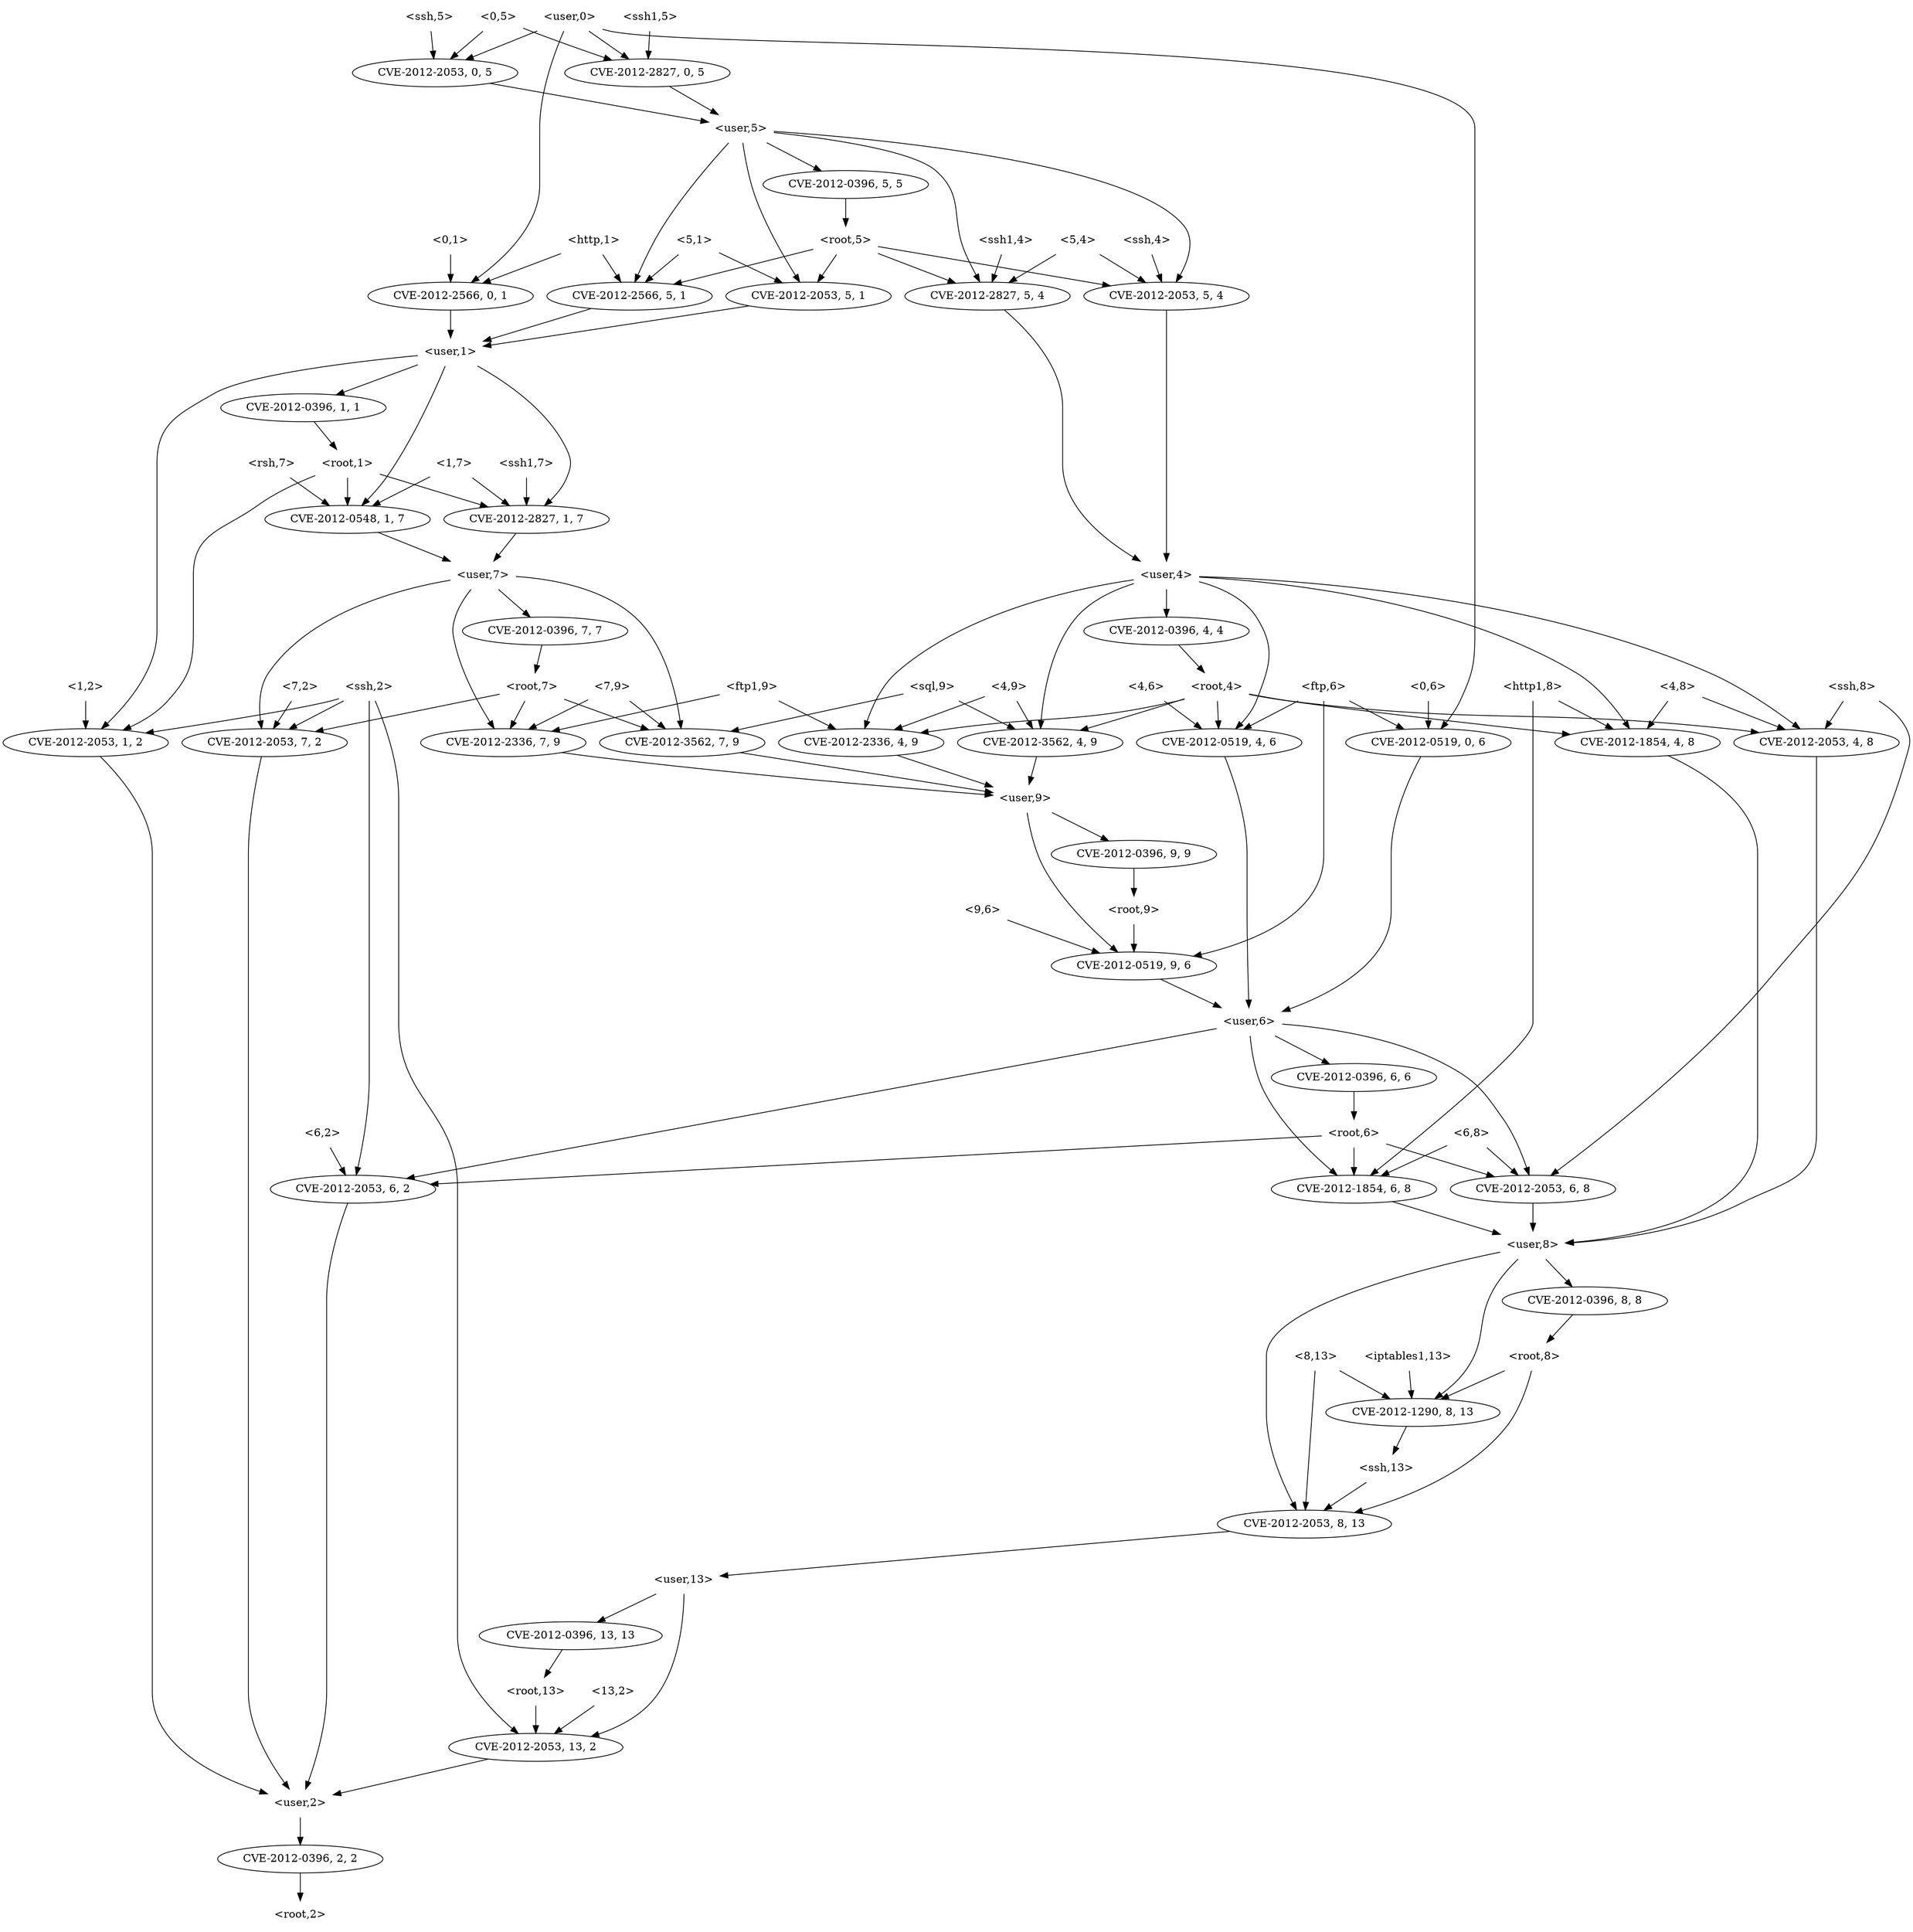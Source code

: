 strict digraph {
	graph [bb="0,0,2092.8,2484"];
	node [label="\N"];
	"<v_ftp1,4,9>"	 [height=0.5,
		label=<CVE-2012-2336, 4, 9>,
		pos="1138,1530",
		width=2.4499];
	"<user,9>"	 [height=0.5,
		pos="988,1458",
		shape=plaintext,
		width=0.91667];
	"<v_ftp1,4,9>" -> "<user,9>"	 [pos="e,1021,1474.4 1104.3,1513.3 1082.5,1503.1 1053.8,1489.7 1030.4,1478.8"];
	"<v_root,9,9>"	 [height=0.5,
		label=<CVE-2012-0396, 9, 9>,
		pos="1150,1386",
		width=2.4499];
	"<user,9>" -> "<v_root,9,9>"	 [pos="e,1114.1,1402.5 1021.2,1442.7 1045.2,1432.3 1078.1,1418.1 1104.6,1406.6"];
	"<v_ftp,9,6>"	 [height=0.5,
		label=<CVE-2012-0519, 9, 6>,
		pos="1166,1242",
		width=2.4499];
	"<user,9>" -> "<v_ftp,9,6>"	 [pos="e,1116,1256.9 990.56,1439.7 996.17,1407.6 1012.3,1338 1052,1296 1066.8,1280.3 1087.2,1268.8 1106.6,1260.7"];
	"<sql,9>"	 [height=0.5,
		pos="842,1602",
		shape=plaintext,
		width=0.8125];
	"<v_sql,4,9>"	 [height=0.5,
		label=<CVE-2012-3562, 4, 9>,
		pos="943,1530",
		width=2.4499];
	"<sql,9>" -> "<v_sql,4,9>"	 [pos="e,919.24,1547.5 866.71,1583.9 879.96,1574.7 896.45,1563.3 910.7,1553.4"];
	"<v_sql,7,9>"	 [height=0.5,
		label=<CVE-2012-3562, 7, 9>,
		pos="553,1530",
		width=2.4499];
	"<sql,9>" -> "<v_sql,7,9>"	 [pos="e,607.42,1544.2 812.7,1593.9 767.16,1582.9 678.31,1561.4 617.33,1546.6"];
	"<v_sql,4,9>" -> "<user,9>"	 [pos="e,976.89,1476.3 953.89,1512.1 959.12,1503.9 965.5,1494 971.32,1484.9"];
	"<v_sql,7,9>" -> "<user,9>"	 [pos="e,954.97,1464 617.55,1517.7 628.7,1515.7 640.18,1513.8 651,1512 756.44,1494.6 880.68,1475.4 944.83,1465.6"];
	"<root,1>"	 [height=0.5,
		pos="337,1890",
		shape=plaintext,
		width=0.89583];
	"<v_ssh,1,2>"	 [height=0.5,
		label=<CVE-2012-2053, 1, 2>,
		pos="88,1530",
		width=2.4499];
	"<root,1>" -> "<v_ssh,1,2>"	 [pos="e,124.27,1546.5 332.16,1872 317.17,1822 267.17,1673.3 179,1584 166.01,1570.8 149.08,1559.8 133.35,1551.3"];
	"<v_ssh1,1,7>"	 [height=0.5,
		label=<CVE-2012-2827, 1, 7>,
		pos="453,1818",
		width=2.4499];
	"<root,1>" -> "<v_ssh1,1,7>"	 [pos="e,426.11,1835.2 365.38,1871.9 381,1862.5 400.53,1850.7 417.2,1840.6"];
	"<v_rsh,1,7>"	 [height=0.5,
		label=<CVE-2012-0548, 1, 7>,
		pos="204,1818",
		width=2.4499];
	"<root,1>" -> "<v_rsh,1,7>"	 [pos="e,234.38,1835 304.46,1871.9 286.01,1862.2 262.78,1849.9 243.31,1839.7"];
	"<user,2>"	 [height=0.5,
		pos="319,162",
		shape=plaintext,
		width=0.91667];
	"<v_ssh,1,2>" -> "<user,2>"	 [pos="e,285.8,176.21 104.54,1512.3 127.44,1487.3 166,1437.6 166,1387 166,1387 166,1387 166,305 166,244.44 231.2,202.43 276.47,180.57"];
	"<user,7>"	 [height=0.5,
		pos="454,1746",
		shape=plaintext,
		width=0.91667];
	"<v_ssh1,1,7>" -> "<user,7>"	 [pos="e,453.76,1764.1 453.25,1799.7 453.36,1792 453.49,1782.7 453.61,1774.1"];
	"<v_rsh,1,7>" -> "<user,7>"	 [pos="e,420.76,1756.3 253.69,1803.1 299.66,1790.2 367.31,1771.3 411.01,1759"];
	"<root,9>"	 [height=0.5,
		pos="1166,1314",
		shape=plaintext,
		width=0.89583];
	"<v_root,9,9>" -> "<root,9>"	 [pos="e,1162.1,1332.1 1154,1367.7 1155.7,1360 1157.8,1350.7 1159.8,1342.1"];
	"<user,6>"	 [height=0.5,
		pos="1391,1170",
		shape=plaintext,
		width=0.91667];
	"<v_ftp,9,6>" -> "<user,6>"	 [pos="e,1357.8,1181.3 1212.3,1226.6 1252.1,1214.2 1309.1,1196.5 1347.9,1184.4"];
	"<8,13>"	 [height=0.5,
		pos="1426,738",
		shape=plaintext,
		width=0.78472];
	"<v_ssh,8,13>"	 [height=0.5,
		label=<CVE-2012-2053, 8, 13>,
		pos="1472,522",
		width=2.5686];
	"<8,13>" -> "<v_ssh,8,13>"	 [pos="e,1468.3,540.23 1429.7,719.85 1437.7,682.75 1456.6,594.81 1466.2,550.1"];
	"<v_iptables1,8,13>"	 [height=0.5,
		label=<CVE-2012-1290, 8, 13>,
		pos="1593,666",
		width=2.5686];
	"<8,13>" -> "<v_iptables1,8,13>"	 [pos="e,1553.8,682.45 1454.6,723.7 1457.4,722.43 1460.3,721.18 1463,720 1489.8,708.41 1519.9,696.08 1544.4,686.23"];
	"<user,13>"	 [height=0.5,
		pos="763,450",
		shape=plaintext,
		width=1.0069];
	"<v_ssh,8,13>" -> "<user,13>"	 [pos="e,799.48,454.6 1391.7,513.07 1242.8,498.37 928.39,467.33 809.69,455.61"];
	"<ssh,13>"	 [height=0.5,
		pos="1564,594",
		shape=plaintext,
		width=0.94444];
	"<v_iptables1,8,13>" -> "<ssh,13>"	 [pos="e,1571.1,612.1 1585.8,647.7 1582.6,639.81 1578.6,630.3 1575,621.55"];
	"<ssh,8>"	 [height=0.5,
		pos="1638,1602",
		shape=plaintext,
		width=0.84028];
	"<v_ssh,6,8>"	 [height=0.5,
		label=<CVE-2012-2053, 6, 8>,
		pos="1507,954",
		width=2.4499];
	"<ssh,8>" -> "<v_ssh,6,8>"	 [pos="e,1525.6,971.86 1646.9,1583.6 1659.5,1557.3 1681,1505.6 1681,1459 1681,1459 1681,1459 1681,1169 1681,1122.7 1581.9,1024.4 1533.2\
,978.94"];
	"<v_ssh,4,8>"	 [height=0.5,
		label=<CVE-2012-2053, 4, 8>,
		pos="1797,1530",
		width=2.4499];
	"<ssh,8>" -> "<v_ssh,4,8>"	 [pos="e,1761.6,1546.6 1668.3,1587.7 1692.1,1577.2 1725.5,1562.5 1752.4,1550.7"];
	"<user,8>"	 [height=0.5,
		pos="1702,882",
		shape=plaintext,
		width=0.91667];
	"<v_ssh,6,8>" -> "<user,8>"	 [pos="e,1669,894.86 1548.8,937.98 1581.4,926.3 1626.4,910.14 1659.2,898.37"];
	"<v_ssh,4,8>" -> "<user,8>"	 [pos="e,1735.4,889.14 1824.3,1512.8 1859.4,1489.8 1916,1443.8 1916,1387 1916,1387 1916,1387 1916,1025 1916,943.91 1808,906.37 1745.4,891.42"];
	"<root,9>" -> "<v_ftp,9,6>"	 [pos="e,1166,1260.1 1166,1295.7 1166,1288 1166,1278.7 1166,1270.1"];
	"<user,1>"	 [height=0.5,
		pos="453,2034",
		shape=plaintext,
		width=0.91667];
	"<user,1>" -> "<v_ssh,1,2>"	 [pos="e,88,1548 419.72,2029.6 372.41,2023.9 283.72,2009.9 214,1980 150.99,1953 88,1959.6 88,1891 88,1891 88,1891 88,1673 88,1633 88,1586.7\
 88,1558.1"];
	"<v_root,1,1>"	 [height=0.5,
		label=<CVE-2012-0396, 1, 1>,
		pos="337,1962",
		width=2.4499];
	"<user,1>" -> "<v_root,1,1>"	 [pos="e,363.89,1979.2 424.62,2015.9 409,2006.5 389.47,1994.7 372.8,1984.6"];
	"<user,1>" -> "<v_ssh1,1,7>"	 [pos="e,453,1836.2 453,2015.8 453,1978.8 453,1891.2 453,1846.4"];
	"<user,1>" -> "<v_rsh,1,7>"	 [pos="e,202.42,1836.1 419.95,2029 366.61,2021.9 264.98,2005.3 240,1980 204.7,1944.3 200.87,1881.9 201.96,1846.2"];
	"<v_root,1,1>" -> "<root,1>"	 [pos="e,337,1908.1 337,1943.7 337,1936 337,1926.7 337,1918.1"];
	"<4,6>"	 [height=0.5,
		pos="1253,1602",
		shape=plaintext,
		width=0.75];
	"<v_ftp,4,6>"	 [height=0.5,
		label=<CVE-2012-0519, 4, 6>,
		pos="1333,1530",
		width=2.4499];
	"<4,6>" -> "<v_ftp,4,6>"	 [pos="e,1314,1547.6 1272.8,1583.7 1282.9,1574.8 1295.4,1563.9 1306.3,1554.3"];
	"<v_ftp,4,6>" -> "<user,6>"	 [pos="e,1383.1,1188.1 1336.8,1511.6 1342.4,1484.9 1352,1432.3 1352,1387 1352,1387 1352,1387 1352,1313 1352,1271.6 1367.6,1225.7 1379.1\
,1197.6"];
	"<0,6>"	 [height=0.5,
		pos="1524,1602",
		shape=plaintext,
		width=0.75];
	"<v_ftp,0,6>"	 [height=0.5,
		label=<CVE-2012-0519, 0, 6>,
		pos="1565,1530",
		width=2.4499];
	"<0,6>" -> "<v_ftp,0,6>"	 [pos="e,1555,1548.1 1534.1,1583.7 1538.9,1575.6 1544.6,1565.9 1549.8,1557"];
	"<v_ftp,0,6>" -> "<user,6>"	 [pos="e,1424,1187.3 1557.1,1511.9 1545.7,1485.7 1526,1433.5 1526,1387 1526,1387 1526,1387 1526,1313 1526,1258.1 1472.4,1216 1432.8,1192.4"];
	"<ssh1,7>"	 [height=0.5,
		pos="515,1890",
		shape=plaintext,
		width=0.94444];
	"<ssh1,7>" -> "<v_ssh1,1,7>"	 [pos="e,468.15,1836.1 499.67,1871.7 492.24,1863.3 483.18,1853.1 475.02,1843.9"];
	"<9,6>"	 [height=0.5,
		pos="1088,1314",
		shape=plaintext,
		width=0.75];
	"<9,6>" -> "<v_ftp,9,6>"	 [pos="e,1147.5,1259.6 1107.3,1295.7 1117.2,1286.8 1129.3,1275.9 1140,1266.3"];
	"<v_ssh,6,2>"	 [height=0.5,
		label=<CVE-2012-2053, 6, 2>,
		pos="397,954",
		width=2.4499];
	"<v_ssh,6,2>" -> "<user,2>"	 [pos="e,326.89,180.07 389.11,935.93 377.71,909.67 358,857.53 358,811 358,811 358,811 358,305 358,263.56 342.36,217.67 330.89,189.58"];
	"<v_root,2,2>"	 [height=0.5,
		label=<CVE-2012-0396, 2, 2>,
		pos="319,90",
		width=2.4499];
	"<user,2>" -> "<v_root,2,2>"	 [pos="e,319,108.1 319,143.7 319,135.98 319,126.71 319,118.11"];
	"<v_ssh,5,1>"	 [height=0.5,
		label=<CVE-2012-2053, 5, 1>,
		pos="1036,2106",
		width=2.4499];
	"<v_ssh,5,1>" -> "<user,1>"	 [pos="e,486.02,2037.9 972.57,2093.4 961.08,2091.5 949.2,2089.6 938,2088 775.37,2065 580.84,2046.4 496.05,2038.8"];
	"<5,4>"	 [height=0.5,
		pos="1386,2178",
		shape=plaintext,
		width=0.75];
	"<v_ssh1,5,4>"	 [height=0.5,
		label=<CVE-2012-2827, 5, 4>,
		pos="1444,2106",
		width=2.4499];
	"<5,4>" -> "<v_ssh1,5,4>"	 [pos="e,1429.8,2124.1 1400.3,2159.7 1407.3,2151.3 1415.8,2141.1 1423.4,2131.9"];
	"<v_ssh,5,4>"	 [height=0.5,
		label=<CVE-2012-2053, 5, 4>,
		pos="1249,2106",
		width=2.4499];
	"<5,4>" -> "<v_ssh,5,4>"	 [pos="e,1280.3,2123 1358.9,2163.2 1339.1,2153 1311.7,2139.1 1289.3,2127.6"];
	"<user,4>"	 [height=0.5,
		pos="1414,1746",
		shape=plaintext,
		width=0.91667];
	"<v_ssh1,5,4>" -> "<user,4>"	 [pos="e,1416.4,1764 1440.4,2087.6 1435.1,2060.9 1426,2008.2 1426,1963 1426,1963 1426,1963 1426,1889 1426,1848.9 1421.2,1802.5 1417.6,1774"];
	"<v_ssh,5,4>" -> "<user,4>"	 [pos="e,1392.4,1764.2 1263.8,2088 1284.4,2062.6 1319,2012.5 1319,1963 1319,1963 1319,1963 1319,1889 1319,1841 1356.9,1797 1384.9,1771"];
	"<root,2>"	 [height=0.5,
		pos="319,18",
		shape=plaintext,
		width=0.89583];
	"<v_root,13,13>"	 [height=0.5,
		label=<CVE-2012-0396, 13, 13>,
		pos="638,378",
		width=2.7013];
	"<root,13>"	 [height=0.5,
		pos="638,306",
		shape=plaintext,
		width=1];
	"<v_root,13,13>" -> "<root,13>"	 [pos="e,638,324.1 638,359.7 638,351.98 638,342.71 638,334.11"];
	"<v_ssh,13,2>"	 [height=0.5,
		label=<CVE-2012-2053, 13, 2>,
		pos="638,234",
		width=2.5686];
	"<root,13>" -> "<v_ssh,13,2>"	 [pos="e,638,252.1 638,287.7 638,279.98 638,270.71 638,262.11"];
	"<user,8>" -> "<v_ssh,8,13>"	 [pos="e,1545,533.15 1705.8,863.61 1711.4,836.94 1721,784.27 1721,739 1721,739 1721,739 1721,665 1721,586.93 1627.5,551.22 1555.1,535.27"];
	"<v_root,8,8>"	 [height=0.5,
		label=<CVE-2012-0396, 8, 8>,
		pos="1536,810",
		width=2.4499];
	"<user,8>" -> "<v_root,8,8>"	 [pos="e,1572.6,826.43 1668.8,867 1643.9,856.51 1609.6,842.02 1582,830.41"];
	"<user,8>" -> "<v_iptables1,8,13>"	 [pos="e,1623.1,683.26 1701.5,863.53 1699.9,832.25 1693,765.7 1663,720 1655,707.79 1643.2,697.3 1631.5,688.95"];
	"<root,8>"	 [height=0.5,
		pos="1505,738",
		shape=plaintext,
		width=0.89583];
	"<v_root,8,8>" -> "<root,8>"	 [pos="e,1512.7,756.28 1528.5,792.05 1525,784.09 1520.7,774.41 1516.7,765.51"];
	"<6,2>"	 [height=0.5,
		pos="344,1026",
		shape=plaintext,
		width=0.75];
	"<6,2>" -> "<v_ssh,6,2>"	 [pos="e,384.05,972.1 357.1,1007.7 363.39,999.39 371.05,989.28 377.96,980.14"];
	"<user,13>" -> "<v_ssh,13,2>"	 [pos="e,657.36,251.97 761.83,431.79 760.01,413.24 755.42,383.26 744,360 724.42,320.13 689.3,282.41 664.88,259.03"];
	"<user,13>" -> "<v_root,13,13>"	 [pos="e,666.97,395.23 732.42,431.88 715.43,422.36 694.15,410.44 676.09,400.33"];
	"<user,0>"	 [height=0.5,
		pos="1540,2466",
		shape=plaintext,
		width=0.91667];
	"<user,0>" -> "<v_ftp,0,6>"	 [pos="e,1567.8,1548 1547.9,2447.9 1559.3,2421.7 1579,2369.5 1579,2323 1579,2323 1579,2323 1579,1673 1579,1632.8 1573.4,1586.5 1569.3,1558"];
	"<v_ssh,0,5>"	 [height=0.5,
		label=<CVE-2012-2053, 0, 5>,
		pos="1460,2394",
		width=2.4499];
	"<user,0>" -> "<v_ssh,0,5>"	 [pos="e,1479,2411.6 1520.2,2447.7 1510.1,2438.8 1497.6,2427.9 1486.7,2418.3"];
	"<v_http,0,1>"	 [height=0.5,
		label=<CVE-2012-2566, 0, 1>,
		pos="646,2106",
		width=2.4499];
	"<user,0>" -> "<v_http,0,1>"	 [pos="e,646,2124 1506.9,2451 1503.6,2449.9 1500.3,2448.9 1497,2448 1312.3,2398.6 646,2514.1 646,2323 646,2323 646,2323 646,2249 646,2209\
 646,2162.7 646,2134.1"];
	"<v_ssh1,0,5>"	 [height=0.5,
		label=<CVE-2012-2827, 0, 5>,
		pos="1695,2394",
		width=2.4499];
	"<user,0>" -> "<v_ssh1,0,5>"	 [pos="e,1660.5,2410.6 1573.3,2450 1596,2439.7 1626.5,2425.9 1651.3,2414.7"];
	"<user,5>"	 [height=0.5,
		pos="1251,2322",
		shape=plaintext,
		width=0.91667];
	"<v_ssh,0,5>" -> "<user,5>"	 [pos="e,1284.1,2334.1 1416.2,2378.3 1380.2,2366.3 1329.5,2349.3 1293.8,2337.3"];
	"<v_http,0,1>" -> "<user,1>"	 [pos="e,486.01,2047 604.6,2090 572.48,2078.3 528.11,2062.2 495.67,2050.5"];
	"<v_ssh1,0,5>" -> "<user,5>"	 [pos="e,1284.1,2328.2 1627.6,2382.4 1535,2367.8 1371.4,2342 1294,2329.8"];
	"<v_http,5,1>"	 [height=0.5,
		label=<CVE-2012-2566, 5, 1>,
		pos="841,2106",
		width=2.4499];
	"<v_http,5,1>" -> "<user,1>"	 [pos="e,486.18,2041 777.36,2093.5 698.02,2079.2 564.53,2055.1 496.18,2042.8"];
	"<v_http1,4,8>"	 [height=0.5,
		label=<CVE-2012-1854, 4, 8>,
		pos="1992,1530",
		width=2.4499];
	"<v_http1,4,8>" -> "<user,8>"	 [pos="e,1735.3,884.17 1992,1512 1992,1485.3 1992,1432.1 1992,1387 1992,1387 1992,1387 1992,1025 1992,916.63 1826.6,890.95 1745.6,884.88"];
	"<v_ssh,13,2>" -> "<user,2>"	 [pos="e,352.12,170.27 579.12,220.08 516.24,206.28 418.11,184.75 362.08,172.45"];
	"<0,1>"	 [height=0.5,
		pos="701,2178",
		shape=plaintext,
		width=0.75];
	"<0,1>" -> "<v_http,0,1>"	 [pos="e,659.44,2124.1 687.4,2159.7 680.88,2151.4 672.93,2141.3 665.75,2132.1"];
	"<http,1>"	 [height=0.5,
		pos="797,2178",
		shape=plaintext,
		width=0.89583];
	"<http,1>" -> "<v_http,0,1>"	 [pos="e,679.91,2122.7 764.61,2162 742.57,2151.8 713.18,2138.1 689.16,2127"];
	"<http,1>" -> "<v_http,5,1>"	 [pos="e,830.25,2124.1 807.88,2159.7 812.99,2151.6 819.2,2141.7 824.84,2132.7"];
	"<v_ftp1,7,9>"	 [height=0.5,
		label=<CVE-2012-2336, 7, 9>,
		pos="748,1530",
		width=2.4499];
	"<v_ftp1,7,9>" -> "<user,9>"	 [pos="e,954.83,1468.7 796.28,1514.9 839.87,1502.2 903.41,1483.7 945.22,1471.5"];
	"<user,5>" -> "<v_ssh,5,1>"	 [pos="e,1030.1,2124.3 1217.7,2317.6 1163.6,2311.3 1060.1,2295.9 1038,2268 1007.8,2229.9 1017.7,2169.2 1027.2,2134.2"];
	"<user,5>" -> "<v_ssh1,5,4>"	 [pos="e,1443.2,2124.1 1284.1,2305.7 1323.2,2286 1387.2,2247.9 1422,2196 1434.4,2177.6 1439.8,2152.8 1442.2,2134.1"];
	"<user,5>" -> "<v_ssh,5,4>"	 [pos="e,1249.2,2124.2 1250.8,2303.8 1250.5,2266.8 1249.7,2179.2 1249.3,2134.4"];
	"<user,5>" -> "<v_http,5,1>"	 [pos="e,848.24,2124.1 1217.9,2318.6 1148.6,2311.8 987.08,2286.6 895,2196 876.6,2177.9 861.92,2152.3 852.54,2133.2"];
	"<v_root,5,5>"	 [height=0.5,
		label=<CVE-2012-0396, 5, 5>,
		pos="1135,2250",
		width=2.4499];
	"<user,5>" -> "<v_root,5,5>"	 [pos="e,1161.9,2267.2 1222.6,2303.9 1207,2294.5 1187.5,2282.7 1170.8,2272.6"];
	"<13,2>"	 [height=0.5,
		pos="820,306",
		shape=plaintext,
		width=0.78472];
	"<13,2>" -> "<v_ssh,13,2>"	 [pos="e,678.5,250.29 791.34,293.61 786.55,291.73 781.64,289.8 777,288 747.52,276.55 714.43,263.93 687.94,253.87"];
	"<v_http1,6,8>"	 [height=0.5,
		label=<CVE-2012-1854, 6, 8>,
		pos="1702,954",
		width=2.4499];
	"<v_http1,6,8>" -> "<user,8>"	 [pos="e,1702,900.1 1702,935.7 1702,927.98 1702,918.71 1702,910.11"];
	"<v_ssh,7,2>"	 [height=0.5,
		label=<CVE-2012-2053, 7, 2>,
		pos="283,1530",
		width=2.4499];
	"<user,7>" -> "<v_ssh,7,2>"	 [pos="e,296.19,1548 420.72,1733.9 399.84,1725.4 373.78,1711.7 357,1692 324.04,1653.2 341.93,1629.4 319,1584 314.24,1574.6 308.05,1564.8\
 302.16,1556.3"];
	"<user,7>" -> "<v_ftp1,7,9>"	 [pos="e,736.98,1548 487.17,1732.5 533.9,1713.6 619.86,1674.2 678,1620 698.6,1600.8 718.07,1575.2 731.23,1556.4"];
	"<user,7>" -> "<v_sql,7,9>"	 [pos="e,558,1548 487.17,1736.4 509.44,1728.7 537.15,1715 551,1692 575.83,1650.7 568.14,1592 560.45,1558.1"];
	"<v_root,7,7>"	 [height=0.5,
		label=<CVE-2012-0396, 7, 7>,
		pos="454,1674",
		width=2.4499];
	"<user,7>" -> "<v_root,7,7>"	 [pos="e,454,1692.1 454,1727.7 454,1720 454,1710.7 454,1702.1"];
	"<1,7>"	 [height=0.5,
		pos="259,1890",
		shape=plaintext,
		width=0.75];
	"<1,7>" -> "<v_ssh1,1,7>"	 [pos="e,405.81,1833.2 286.37,1875.7 289.26,1874.4 292.18,1873.1 295,1872 328.06,1858.7 365.89,1845.9 396.23,1836.3"];
	"<1,7>" -> "<v_rsh,1,7>"	 [pos="e,217.44,1836.1 245.4,1871.7 238.88,1863.4 230.93,1853.3 223.75,1844.1"];
	"<ssh1,5>"	 [height=0.5,
		pos="1697,2466",
		shape=plaintext,
		width=0.94444];
	"<ssh1,5>" -> "<v_ssh1,0,5>"	 [pos="e,1695.5,2412.1 1696.5,2447.7 1696.3,2440 1696,2430.7 1695.8,2422.1"];
	"<root,8>" -> "<v_ssh,8,13>"	 [pos="e,1473.2,540.04 1499.8,719.95 1496.9,709.63 1493.3,696.15 1491,684 1482.2,637.5 1476.7,582.61 1474.1,550.43"];
	"<root,8>" -> "<v_iptables1,8,13>"	 [pos="e,1572.1,683.62 1526.8,719.7 1538,710.75 1551.9,699.71 1564,690.05"];
	"<user,6>" -> "<v_ssh,6,8>"	 [pos="e,1489.7,971.89 1392.4,1151.9 1394.4,1133.4 1399.2,1103.5 1410,1080 1428,1041 1460.2,1003 1482.5,979.35"];
	"<user,6>" -> "<v_ssh,6,2>"	 [pos="e,455.44,967.58 1357.9,1161.9 1216.5,1131.4 660.6,1011.8 465.3,969.7"];
	"<v_root,6,6>"	 [height=0.5,
		label=<CVE-2012-0396, 6, 6>,
		pos="1507,1098",
		width=2.4499];
	"<user,6>" -> "<v_root,6,6>"	 [pos="e,1480.1,1115.2 1419.4,1151.9 1435,1142.5 1454.5,1130.7 1471.2,1120.6"];
	"<user,6>" -> "<v_http1,6,8>"	 [pos="e,1698.2,972.32 1424.2,1166.6 1468.1,1162.2 1546.6,1149.9 1604,1116 1641.7,1093.8 1648.4,1081.4 1671,1044 1682.6,1024.7 1690.7,1000.4\
 1695.7,982.07"];
	"<root,4>"	 [height=0.5,
		pos="1369,1602",
		shape=plaintext,
		width=0.89583];
	"<root,4>" -> "<v_http1,4,8>"	 [pos="e,1929.7,1542.8 1401.4,1586.5 1404.2,1585.5 1407.2,1584.7 1410,1584 1619.8,1534.1 1679.9,1574.5 1894,1548 1902.3,1547 1911,1545.7\
 1919.6,1544.4"];
	"<root,4>" -> "<v_ssh,4,8>"	 [pos="e,1724.6,1540.4 1401.4,1586.7 1404.3,1585.7 1407.2,1584.8 1410,1584 1424.5,1580.1 1605.4,1556.1 1714.6,1541.7"];
	"<root,4>" -> "<v_sql,4,9>"	 [pos="e,1007.3,1542.4 1336.4,1593.6 1321.9,1590.4 1304.7,1586.8 1289,1584 1179.4,1564.4 1151,1565.5 1041,1548 1033.3,1546.8 1025.3,1545.5\
 1017.3,1544.1"];
	"<root,4>" -> "<v_ftp,4,6>"	 [pos="e,1341.8,1548.1 1360.1,1583.7 1356,1575.7 1351.1,1566.1 1346.5,1557.3"];
	"<root,4>" -> "<v_ftp1,4,9>"	 [pos="e,1185.3,1545.3 1336.4,1591.1 1299.7,1580 1239.6,1561.8 1195.1,1548.3"];
	"<4,9>"	 [height=0.5,
		pos="1110,1602",
		shape=plaintext,
		width=0.75];
	"<4,9>" -> "<v_sql,4,9>"	 [pos="e,981.58,1546.2 1083,1588.4 1079.6,1586.9 1076.2,1585.4 1073,1584 1046.1,1572.3 1015.7,1559.9 991.05,1550"];
	"<4,9>" -> "<v_ftp1,4,9>"	 [pos="e,1131.2,1548.1 1116.9,1583.7 1120.1,1575.8 1123.9,1566.3 1127.4,1557.5"];
	"<ssh,4>"	 [height=0.5,
		pos="1310,2178",
		shape=plaintext,
		width=0.84028];
	"<ssh,4>" -> "<v_ssh,5,4>"	 [pos="e,1263.9,2124.1 1294.9,2159.7 1287.6,2151.3 1278.7,2141.1 1270.7,2131.9"];
	"<ssh,13>" -> "<v_ssh,8,13>"	 [pos="e,1493.8,539.62 1541.3,575.7 1529.4,566.66 1514.7,555.5 1501.9,545.77"];
	"<root,7>"	 [height=0.5,
		pos="494,1602",
		shape=plaintext,
		width=0.89583];
	"<v_root,7,7>" -> "<root,7>"	 [pos="e,484.13,1620.3 463.68,1656.1 468.28,1648 473.88,1638.2 479.01,1629.2"];
	"<root,7>" -> "<v_ssh,7,2>"	 [pos="e,327.31,1545.7 461.49,1590.2 428.35,1579.2 376.36,1562 337.02,1548.9"];
	"<root,7>" -> "<v_ftp1,7,9>"	 [pos="e,697.84,1544.8 526.43,1592.1 567.05,1580.9 637.46,1561.5 688.01,1547.5"];
	"<root,7>" -> "<v_sql,7,9>"	 [pos="e,538.58,1548.1 508.58,1583.7 515.66,1575.3 524.28,1565.1 532.05,1555.9"];
	"<ssh1,4>"	 [height=0.5,
		pos="1503,2178",
		shape=plaintext,
		width=0.94444];
	"<ssh1,4>" -> "<v_ssh1,5,4>"	 [pos="e,1458.4,2124.1 1488.4,2159.7 1481.3,2151.3 1472.7,2141.1 1465,2131.9"];
	"<v_root,2,2>" -> "<root,2>"	 [pos="e,319,36.104 319,71.697 319,63.983 319,54.712 319,46.112"];
	"<6,8>"	 [height=0.5,
		pos="1635,1026",
		shape=plaintext,
		width=0.75];
	"<6,8>" -> "<v_ssh,6,8>"	 [pos="e,1536.3,971.04 1607.9,1010.2 1589.7,1000.2 1565.4,986.95 1545.3,975.93"];
	"<6,8>" -> "<v_http1,6,8>"	 [pos="e,1685.6,972.1 1651.6,1007.7 1659.7,999.22 1669.6,988.86 1678.5,979.58"];
	"<v_root,4,4>"	 [height=0.5,
		label=<CVE-2012-0396, 4, 4>,
		pos="1424,1674",
		width=2.4499];
	"<user,4>" -> "<v_root,4,4>"	 [pos="e,1421.6,1692.1 1416.5,1727.7 1417.6,1720 1418.9,1710.7 1420.1,1702.1"];
	"<user,4>" -> "<v_ftp1,4,9>"	 [pos="e,1151.4,1548 1380.6,1729.4 1360.3,1719.5 1334.1,1706 1312,1692 1267.2,1663.7 1255.9,1656 1217,1620 1195.3,1599.9 1173.2,1574.5 \
1157.9,1556"];
	"<user,4>" -> "<v_ssh,4,8>"	 [pos="e,1777,1547.7 1447,1731.8 1497.9,1710.8 1597.9,1667.5 1677,1620 1710.2,1600 1745.5,1573.1 1769.2,1554.1"];
	"<user,4>" -> "<v_sql,4,9>"	 [pos="e,947.57,1548 1380.8,1743.7 1303.6,1739.1 1109.7,1717.9 990,1620 970.42,1604 957.96,1577.6 950.82,1557.7"];
	"<user,4>" -> "<v_http1,4,8>"	 [pos="e,1974.8,1547.9 1447,1740.7 1525.2,1729.4 1726.4,1694.8 1877,1620 1911.2,1603 1945.2,1575 1967.2,1554.9"];
	"<user,4>" -> "<v_ftp,4,6>"	 [pos="e,1326.8,1548.3 1380.6,1734.1 1361.2,1725.8 1338.4,1712.4 1327,1692 1303.4,1650 1314.3,1591.7 1323.9,1558"];
	"<ssh,5>"	 [height=0.5,
		pos="1458,2466",
		shape=plaintext,
		width=0.84028];
	"<ssh,5>" -> "<v_ssh,0,5>"	 [pos="e,1459.5,2412.1 1458.5,2447.7 1458.7,2440 1459,2430.7 1459.2,2422.1"];
	"<root,5>"	 [height=0.5,
		pos="1135,2178",
		shape=plaintext,
		width=0.89583];
	"<v_root,5,5>" -> "<root,5>"	 [pos="e,1135,2196.1 1135,2231.7 1135,2224 1135,2214.7 1135,2206.1"];
	"<root,5>" -> "<v_ssh,5,1>"	 [pos="e,1059.3,2123.5 1110.8,2159.9 1097.8,2150.7 1081.6,2139.3 1067.7,2129.4"];
	"<root,5>" -> "<v_ssh1,5,4>"	 [pos="e,1387.2,2119.9 1167.5,2169.6 1217,2158.4 1312.3,2136.8 1377.1,2122.2"];
	"<root,5>" -> "<v_ssh,5,4>"	 [pos="e,1222.6,2123.2 1162.9,2159.9 1178.2,2150.5 1197.4,2138.7 1213.8,2128.6"];
	"<root,5>" -> "<v_http,5,1>"	 [pos="e,896.11,2120.1 1102.7,2169.3 1055.6,2158.1 966.97,2137 906.02,2122.5"];
	"<5,1>"	 [height=0.5,
		pos="931,2178",
		shape=plaintext,
		width=0.75];
	"<5,1>" -> "<v_ssh,5,1>"	 [pos="e,1011.3,2123.5 956.69,2159.9 970.59,2150.6 987.93,2139 1002.8,2129.1"];
	"<5,1>" -> "<v_http,5,1>"	 [pos="e,862.37,2123.6 908.75,2159.7 897.14,2150.7 882.78,2139.5 870.27,2129.8"];
	"<ssh,2>"	 [height=0.5,
		pos="398,1602",
		shape=plaintext,
		width=0.84028];
	"<ssh,2>" -> "<v_ssh,13,2>"	 [pos="e,608.69,251.19 405.89,1583.9 417.29,1557.7 437,1505.5 437,1459 437,1459 437,1459 437,1169 437,1068.1 513,1055.9 513,955 513,955\
 513,955 513,377 513,323.64 563.35,280.81 600.14,256.64"];
	"<ssh,2>" -> "<v_ssh,6,2>"	 [pos="e,397.4,972.05 398.2,1584 398.49,1557.3 399,1504.1 399,1459 399,1459 399,1459 399,1097 399,1057 398.2,1010.6 397.61,982.08"];
	"<ssh,2>" -> "<v_ssh,1,2>"	 [pos="e,144.82,1543.8 367.71,1594.2 318.66,1583.1 220.69,1561 154.72,1546.1"];
	"<ssh,2>" -> "<v_ssh,7,2>"	 [pos="e,309.66,1547.2 369.87,1583.9 354.38,1574.5 335.01,1562.7 318.5,1552.6"];
	"<v_ssh,7,2>" -> "<user,2>"	 [pos="e,311.31,180.09 282.6,1512 282.02,1485.3 281,1432.1 281,1387 281,1387 281,1387 281,305 281,263.63 296.23,217.72 307.41,189.61"];
	"<rsh,7>"	 [height=0.5,
		pos="146,1890",
		shape=plaintext,
		width=0.81944];
	"<rsh,7>" -> "<v_rsh,1,7>"	 [pos="e,189.83,1836.1 160.34,1871.7 167.29,1863.3 175.77,1853.1 183.4,1843.9"];
	"<root,6>"	 [height=0.5,
		pos="1507,1026",
		shape=plaintext,
		width=0.89583];
	"<root,6>" -> "<v_ssh,6,8>"	 [pos="e,1507,972.1 1507,1007.7 1507,999.98 1507,990.71 1507,982.11"];
	"<root,6>" -> "<v_ssh,6,2>"	 [pos="e,479.98,960.23 1474.7,1023 1328.3,1013.7 724.16,975.63 490.17,960.88"];
	"<root,6>" -> "<v_http1,6,8>"	 [pos="e,1660.4,969.93 1539.6,1013.3 1570,1002.4 1615.6,986.01 1650.8,973.38"];
	"<4,8>"	 [height=0.5,
		pos="1841,1602",
		shape=plaintext,
		width=0.75];
	"<4,8>" -> "<v_http1,4,8>"	 [pos="e,1958.3,1546.6 1868.3,1588.3 1890.8,1577.9 1923.1,1562.9 1949,1550.9"];
	"<4,8>" -> "<v_ssh,4,8>"	 [pos="e,1807.8,1548.1 1830.1,1583.7 1825,1575.6 1818.8,1565.7 1813.2,1556.7"];
	"<ftp1,9>"	 [height=0.5,
		pos="1032,1602",
		shape=plaintext,
		width=0.89583];
	"<ftp1,9>" -> "<v_ftp1,7,9>"	 [pos="e,801.82,1544.3 999.7,1593 954.14,1581.8 870.06,1561.1 811.68,1546.7"];
	"<ftp1,9>" -> "<v_ftp1,4,9>"	 [pos="e,1113.1,1547.5 1057.9,1583.9 1072,1574.6 1089.5,1563 1104.5,1553.1"];
	"<v_root,4,4>" -> "<root,4>"	 [pos="e,1382.6,1620.3 1410.7,1656.1 1404.2,1647.8 1396.2,1637.6 1388.9,1628.4"];
	"<7,2>"	 [height=0.5,
		pos="283,1602",
		shape=plaintext,
		width=0.75];
	"<7,2>" -> "<v_ssh,7,2>"	 [pos="e,283,1548.1 283,1583.7 283,1576 283,1566.7 283,1558.1"];
	"<0,5>"	 [height=0.5,
		pos="1618,2466",
		shape=plaintext,
		width=0.75];
	"<0,5>" -> "<v_ssh,0,5>"	 [pos="e,1496.4,2410.5 1590.9,2452.1 1587.9,2450.7 1584.9,2449.3 1582,2448 1557,2436.7 1528.8,2424.4 1505.9,2414.5"];
	"<0,5>" -> "<v_ssh1,0,5>"	 [pos="e,1676.7,2411.6 1637,2447.7 1646.7,2438.9 1658.6,2428.1 1669,2418.6"];
	"<v_root,6,6>" -> "<root,6>"	 [pos="e,1507,1044.1 1507,1079.7 1507,1072 1507,1062.7 1507,1054.1"];
	"<ftp,6>"	 [height=0.5,
		pos="1449,1602",
		shape=plaintext,
		width=0.8125];
	"<ftp,6>" -> "<v_ftp,0,6>"	 [pos="e,1538.1,1547.2 1477.4,1583.9 1493,1574.5 1512.5,1562.7 1529.2,1552.6"];
	"<ftp,6>" -> "<v_ftp,4,6>"	 [pos="e,1359.9,1547.2 1420.6,1583.9 1405,1574.5 1385.5,1562.7 1368.8,1552.6"];
	"<ftp,6>" -> "<v_ftp,9,6>"	 [pos="e,1246.3,1249.5 1449,1584 1449,1557.3 1449,1504.1 1449,1459 1449,1459 1449,1459 1449,1385 1449,1297.3 1339.1,1263.8 1256.3,1250.9"];
	"<7,9>"	 [height=0.5,
		pos="642,1602",
		shape=plaintext,
		width=0.75];
	"<7,9>" -> "<v_sql,7,9>"	 [pos="e,574.13,1547.6 620,1583.7 608.62,1574.7 594.59,1563.7 582.3,1554"];
	"<7,9>" -> "<v_ftp1,7,9>"	 [pos="e,723.07,1547.5 667.93,1583.9 681.97,1574.6 699.47,1563 714.53,1553.1"];
	"<iptables1,13>"	 [height=0.5,
		pos="1605,738",
		shape=plaintext,
		width=1.3681];
	"<iptables1,13>" -> "<v_iptables1,8,13>"	 [pos="e,1595.9,684.1 1602,719.7 1600.7,711.98 1599.1,702.71 1597.6,694.11"];
	"<1,2>"	 [height=0.5,
		pos="143,1602",
		shape=plaintext,
		width=0.75];
	"<1,2>" -> "<v_ssh,1,2>"	 [pos="e,101.44,1548.1 129.4,1583.7 122.88,1575.4 114.93,1565.3 107.75,1556.1"];
	"<http1,8>"	 [height=0.5,
		pos="2043,1602",
		shape=plaintext,
		width=0.97917];
	"<http1,8>" -> "<v_http1,4,8>"	 [pos="e,2004.5,1548.1 2030.4,1583.7 2024.4,1575.5 2017.1,1565.5 2010.5,1556.4"];
	"<http1,8>" -> "<v_http1,6,8>"	 [pos="e,1720.8,971.74 2063.8,1583.6 2073.5,1574.2 2083.9,1561.7 2089,1548 2094.6,1533 2093,1527.5 2089,1512 2027.1,1271.7 1804.8,1049.5\
 1728.2,978.52"];
}
